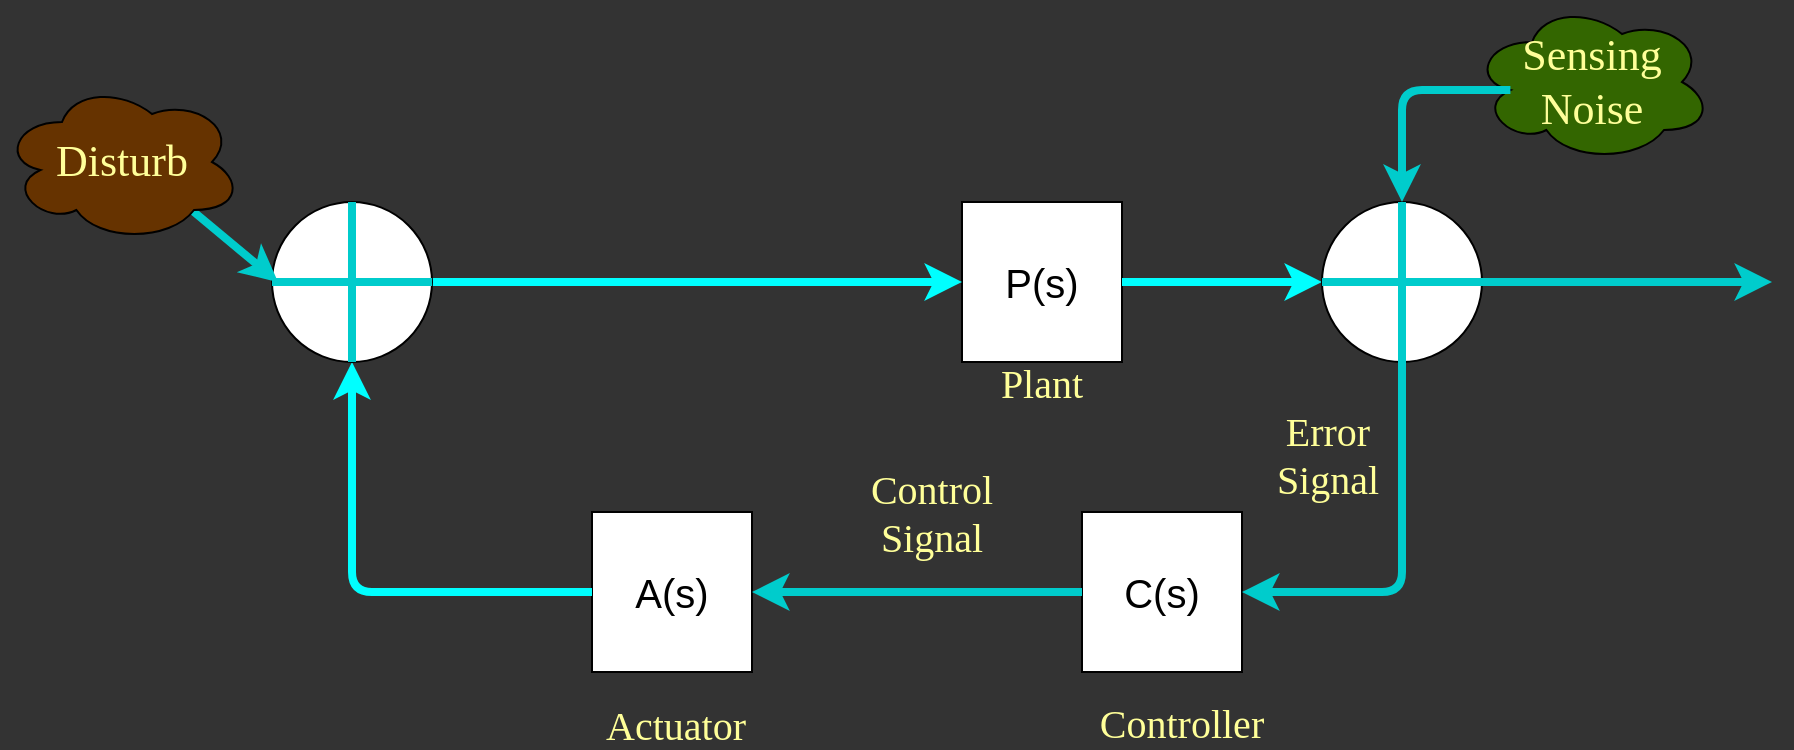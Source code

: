 <mxGraphModel dx="1291" dy="1053" grid="1" gridSize="15" guides="1" tooltips="1" connect="1" arrows="1" fold="1" page="1" pageScale="1" pageWidth="1100" pageHeight="850" background="#333333"><root><mxCell id="0"/><mxCell id="1" parent="0"/><mxCell id="2" value="P(s)" style="whiteSpace=wrap;html=1;aspect=fixed;fontSize=20;" parent="1" vertex="1"><mxGeometry x="585" y="270" width="80" height="80" as="geometry"/></mxCell><mxCell id="3" value="A(s)" style="whiteSpace=wrap;html=1;aspect=fixed;fontSize=20;" parent="1" vertex="1"><mxGeometry x="400" y="425" width="80" height="80" as="geometry"/></mxCell><mxCell id="4" value="C(s)" style="whiteSpace=wrap;html=1;aspect=fixed;fontSize=20;" parent="1" vertex="1"><mxGeometry x="645" y="425" width="80" height="80" as="geometry"/></mxCell><mxCell id="6" value="" style="endArrow=classic;html=1;entryX=0;entryY=0.5;strokeColor=#00FFFF;strokeWidth=4;jumpStyle=arc;" parent="1" target="2" edge="1"><mxGeometry width="50" height="50" relative="1" as="geometry"><mxPoint x="315" y="310" as="sourcePoint"/><mxPoint x="485" y="540" as="targetPoint"/></mxGeometry></mxCell><mxCell id="9" value="" style="endArrow=classic;html=1;entryX=0.5;entryY=1;exitX=0;exitY=0.5;strokeColor=#00FFFF;strokeWidth=4;jumpStyle=arc;" parent="1" source="3" target="8" edge="1"><mxGeometry width="50" height="50" relative="1" as="geometry"><mxPoint x="320" y="310" as="sourcePoint"/><mxPoint x="390" y="310" as="targetPoint"/><Array as="points"><mxPoint x="280" y="465"/></Array></mxGeometry></mxCell><mxCell id="10" value="" style="endArrow=classic;html=1;entryX=0;entryY=0.5;exitX=1;exitY=0.5;strokeColor=#00FFFF;strokeWidth=4;jumpStyle=arc;" parent="1" source="2" target="15" edge="1"><mxGeometry width="50" height="50" relative="1" as="geometry"><mxPoint x="535" y="330" as="sourcePoint"/><mxPoint x="765" y="310" as="targetPoint"/></mxGeometry></mxCell><mxCell id="13" value="" style="group" parent="1" vertex="1" connectable="0"><mxGeometry x="240" y="270" width="80" height="80" as="geometry"/></mxCell><mxCell id="8" value="" style="ellipse;whiteSpace=wrap;html=1;aspect=fixed;" parent="13" vertex="1"><mxGeometry width="80" height="80" as="geometry"/></mxCell><mxCell id="11" value="" style="endArrow=none;html=1;strokeColor=#00CCCC;strokeWidth=4;entryX=0.5;entryY=0;exitX=0.5;exitY=1;" parent="13" source="8" target="8" edge="1"><mxGeometry width="50" height="50" relative="1" as="geometry"><mxPoint y="320" as="sourcePoint"/><mxPoint x="50" y="270" as="targetPoint"/><Array as="points"><mxPoint x="40" y="40"/></Array></mxGeometry></mxCell><mxCell id="12" value="" style="endArrow=none;html=1;strokeColor=#00CCCC;strokeWidth=4;exitX=0;exitY=0.5;entryX=1;entryY=0.5;" parent="13" source="8" target="8" edge="1"><mxGeometry width="50" height="50" relative="1" as="geometry"><mxPoint y="320" as="sourcePoint"/><mxPoint x="50" y="270" as="targetPoint"/></mxGeometry></mxCell><mxCell id="14" value="" style="group" parent="1" vertex="1" connectable="0"><mxGeometry x="765" y="270" width="80" height="80" as="geometry"/></mxCell><mxCell id="15" value="" style="ellipse;whiteSpace=wrap;html=1;aspect=fixed;" parent="14" vertex="1"><mxGeometry width="80" height="80" as="geometry"/></mxCell><mxCell id="16" value="" style="endArrow=none;html=1;strokeColor=#00CCCC;strokeWidth=4;entryX=0.5;entryY=0;exitX=0.5;exitY=1;" parent="14" source="15" target="15" edge="1"><mxGeometry width="50" height="50" relative="1" as="geometry"><mxPoint y="320" as="sourcePoint"/><mxPoint x="50" y="270" as="targetPoint"/><Array as="points"><mxPoint x="40" y="40"/></Array></mxGeometry></mxCell><mxCell id="17" value="" style="endArrow=none;html=1;strokeColor=#00CCCC;strokeWidth=4;exitX=0;exitY=0.5;entryX=1;entryY=0.5;" parent="14" source="15" target="15" edge="1"><mxGeometry width="50" height="50" relative="1" as="geometry"><mxPoint y="320" as="sourcePoint"/><mxPoint x="50" y="270" as="targetPoint"/></mxGeometry></mxCell><mxCell id="18" value="" style="endArrow=classic;html=1;strokeColor=#00CCCC;strokeWidth=4;exitX=0.5;exitY=1;entryX=1;entryY=0.5;" parent="1" source="15" target="4" edge="1"><mxGeometry width="50" height="50" relative="1" as="geometry"><mxPoint x="240" y="590" as="sourcePoint"/><mxPoint x="600" y="450" as="targetPoint"/><Array as="points"><mxPoint x="805" y="465"/></Array></mxGeometry></mxCell><mxCell id="20" value="" style="endArrow=classic;html=1;strokeColor=#00CCCC;strokeWidth=4;" parent="1" edge="1"><mxGeometry width="50" height="50" relative="1" as="geometry"><mxPoint x="195" y="270" as="sourcePoint"/><mxPoint x="243" y="310" as="targetPoint"/></mxGeometry></mxCell><mxCell id="21" value="Disturb" style="ellipse;shape=cloud;whiteSpace=wrap;html=1;fontSize=22;fontFamily=Comic Sans MS;fillColor=#663300;fontColor=#FFFF99;" parent="1" vertex="1"><mxGeometry x="105" y="210" width="120" height="80" as="geometry"/></mxCell><mxCell id="22" value="Controller" style="text;html=1;strokeColor=none;fillColor=none;align=center;verticalAlign=middle;whiteSpace=wrap;rounded=0;fontFamily=Comic Sans MS;fontSize=20;fontColor=#FFFF99;" parent="1" vertex="1"><mxGeometry x="675" y="520" width="40" height="20" as="geometry"/></mxCell><mxCell id="24" value="Actuator" style="text;html=1;strokeColor=none;fillColor=none;align=center;verticalAlign=middle;whiteSpace=wrap;rounded=0;fontFamily=Comic Sans MS;fontSize=20;fontColor=#FFFF99;" parent="1" vertex="1"><mxGeometry x="422" y="521" width="40" height="20" as="geometry"/></mxCell><mxCell id="25" value="Plant" style="text;html=1;strokeColor=none;fillColor=none;align=center;verticalAlign=middle;whiteSpace=wrap;rounded=0;fontFamily=Comic Sans MS;fontSize=20;fontColor=#FFFF99;" parent="1" vertex="1"><mxGeometry x="605" y="350" width="40" height="20" as="geometry"/></mxCell><mxCell id="26" value="Error&lt;div&gt;Signal&lt;/div&gt;" style="text;html=1;strokeColor=none;fillColor=none;align=center;verticalAlign=middle;whiteSpace=wrap;rounded=0;fontFamily=Comic Sans MS;fontSize=20;fontColor=#FFFF99;" parent="1" vertex="1"><mxGeometry x="748" y="386" width="40" height="20" as="geometry"/></mxCell><mxCell id="27" value="Control&lt;div&gt;&lt;div&gt;Signal&lt;/div&gt;&lt;/div&gt;" style="text;html=1;strokeColor=none;fillColor=none;align=center;verticalAlign=middle;whiteSpace=wrap;rounded=0;fontFamily=Comic Sans MS;fontSize=20;fontColor=#FFFF99;" parent="1" vertex="1"><mxGeometry x="550" y="415" width="40" height="20" as="geometry"/></mxCell><mxCell id="32" value="" style="endArrow=classic;html=1;strokeColor=#00CCCC;strokeWidth=4;fontFamily=Comic Sans MS;fontSize=20;fontColor=#FFFF99;exitX=1;exitY=0.5;" parent="1" source="15" edge="1"><mxGeometry width="50" height="50" relative="1" as="geometry"><mxPoint x="105" y="620" as="sourcePoint"/><mxPoint x="990" y="310" as="targetPoint"/></mxGeometry></mxCell><mxCell id="37" value="" style="endArrow=classic;html=1;strokeColor=#00CCCC;strokeWidth=4;fontFamily=Comic Sans MS;fontSize=20;fontColor=#FFFF99;entryX=1;entryY=0.5;exitX=0;exitY=0.5;" parent="1" source="4" target="3" edge="1"><mxGeometry width="50" height="50" relative="1" as="geometry"><mxPoint x="105" y="620" as="sourcePoint"/><mxPoint x="155" y="570" as="targetPoint"/></mxGeometry></mxCell><mxCell id="38" value="Sensing&lt;div&gt;Noise&lt;/div&gt;" style="ellipse;shape=cloud;whiteSpace=wrap;html=1;fontSize=22;fontFamily=Comic Sans MS;fillColor=#336600;fontColor=#FFFF99;" parent="1" vertex="1"><mxGeometry x="840" y="170" width="120" height="80" as="geometry"/></mxCell><mxCell id="39" value="" style="endArrow=classic;html=1;strokeColor=#00CCCC;strokeWidth=4;fontFamily=Comic Sans MS;fontSize=20;fontColor=#FFFF99;entryX=0.5;entryY=0;exitX=0.16;exitY=0.55;exitPerimeter=0;" parent="1" source="38" target="15" edge="1"><mxGeometry width="50" height="50" relative="1" as="geometry"><mxPoint x="105" y="620" as="sourcePoint"/><mxPoint x="155" y="570" as="targetPoint"/><Array as="points"><mxPoint x="805" y="214"/></Array></mxGeometry></mxCell></root></mxGraphModel>